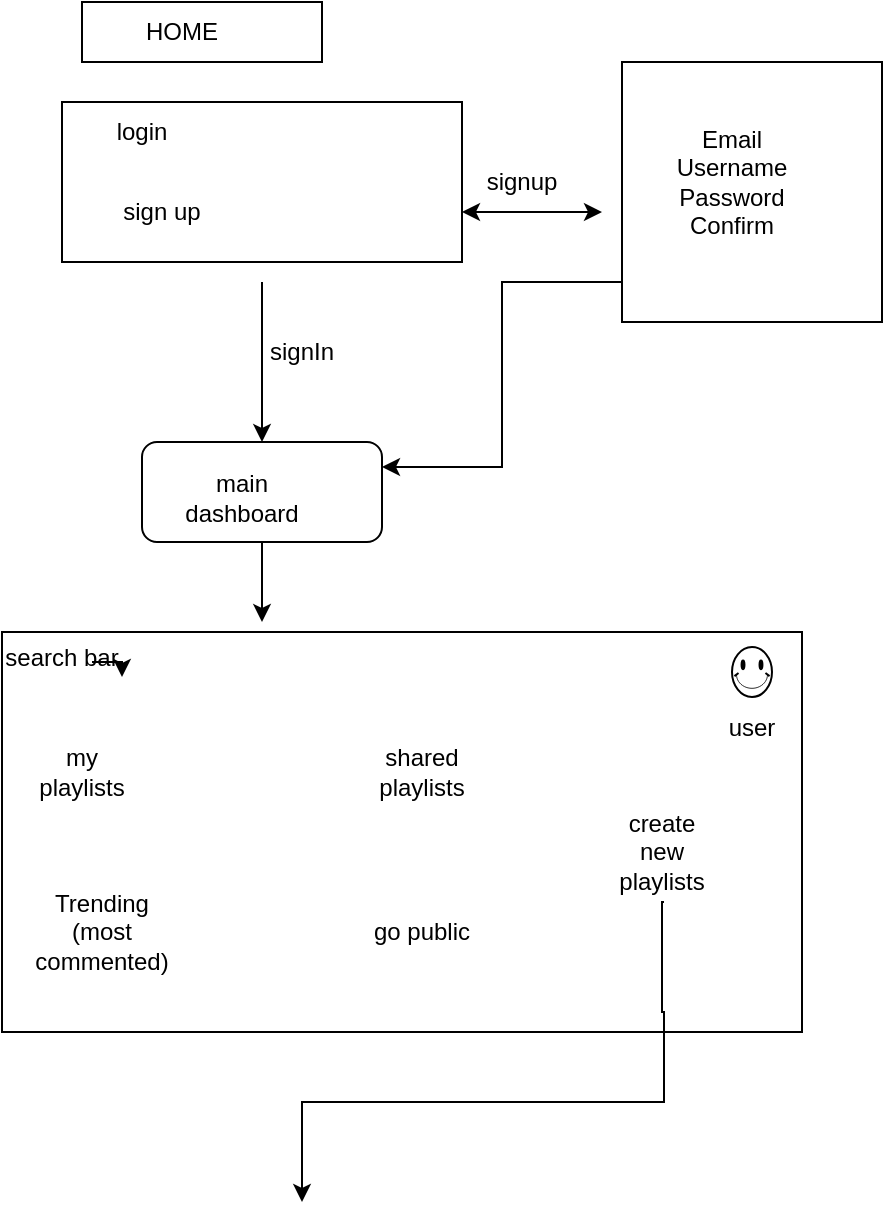 <mxfile version="24.4.0" type="github">
  <diagram name="Page-1" id="cCN-u15HhMg9brq_qVde">
    <mxGraphModel dx="1194" dy="756" grid="1" gridSize="10" guides="1" tooltips="1" connect="1" arrows="1" fold="1" page="1" pageScale="1" pageWidth="850" pageHeight="1100" math="0" shadow="0">
      <root>
        <mxCell id="0" />
        <mxCell id="1" parent="0" />
        <mxCell id="xY_Foczub1W16MGnSqBr-1" value="" style="rounded=0;whiteSpace=wrap;html=1;" vertex="1" parent="1">
          <mxGeometry x="40" y="80" width="200" height="80" as="geometry" />
        </mxCell>
        <mxCell id="xY_Foczub1W16MGnSqBr-2" value="" style="rounded=0;whiteSpace=wrap;html=1;" vertex="1" parent="1">
          <mxGeometry x="50" y="30" width="120" height="30" as="geometry" />
        </mxCell>
        <mxCell id="xY_Foczub1W16MGnSqBr-3" value="HOME" style="text;strokeColor=none;align=center;fillColor=none;html=1;verticalAlign=middle;whiteSpace=wrap;rounded=0;" vertex="1" parent="1">
          <mxGeometry x="70" y="30" width="60" height="30" as="geometry" />
        </mxCell>
        <mxCell id="xY_Foczub1W16MGnSqBr-4" value="login" style="text;strokeColor=none;align=center;fillColor=none;html=1;verticalAlign=middle;whiteSpace=wrap;rounded=0;" vertex="1" parent="1">
          <mxGeometry x="50" y="80" width="60" height="30" as="geometry" />
        </mxCell>
        <mxCell id="xY_Foczub1W16MGnSqBr-5" value="sign up" style="text;strokeColor=none;align=center;fillColor=none;html=1;verticalAlign=middle;whiteSpace=wrap;rounded=0;" vertex="1" parent="1">
          <mxGeometry x="60" y="120" width="60" height="30" as="geometry" />
        </mxCell>
        <mxCell id="xY_Foczub1W16MGnSqBr-6" value="" style="endArrow=classic;startArrow=classic;html=1;rounded=0;" edge="1" parent="1">
          <mxGeometry width="50" height="50" relative="1" as="geometry">
            <mxPoint x="240" y="135" as="sourcePoint" />
            <mxPoint x="310" y="135" as="targetPoint" />
            <Array as="points" />
          </mxGeometry>
        </mxCell>
        <mxCell id="xY_Foczub1W16MGnSqBr-7" value="" style="endArrow=classic;html=1;rounded=0;" edge="1" parent="1">
          <mxGeometry width="50" height="50" relative="1" as="geometry">
            <mxPoint x="140" y="170" as="sourcePoint" />
            <mxPoint x="140" y="250" as="targetPoint" />
            <Array as="points" />
          </mxGeometry>
        </mxCell>
        <mxCell id="xY_Foczub1W16MGnSqBr-8" value="signup" style="text;strokeColor=none;align=center;fillColor=none;html=1;verticalAlign=middle;whiteSpace=wrap;rounded=0;" vertex="1" parent="1">
          <mxGeometry x="240" y="105" width="60" height="30" as="geometry" />
        </mxCell>
        <mxCell id="xY_Foczub1W16MGnSqBr-35" style="edgeStyle=orthogonalEdgeStyle;rounded=0;orthogonalLoop=1;jettySize=auto;html=1;entryX=1;entryY=0.25;entryDx=0;entryDy=0;" edge="1" parent="1" source="xY_Foczub1W16MGnSqBr-16" target="xY_Foczub1W16MGnSqBr-21">
          <mxGeometry relative="1" as="geometry">
            <Array as="points">
              <mxPoint x="260" y="170" />
              <mxPoint x="260" y="263" />
            </Array>
          </mxGeometry>
        </mxCell>
        <mxCell id="xY_Foczub1W16MGnSqBr-16" value="" style="whiteSpace=wrap;html=1;aspect=fixed;" vertex="1" parent="1">
          <mxGeometry x="320" y="60" width="130" height="130" as="geometry" />
        </mxCell>
        <mxCell id="xY_Foczub1W16MGnSqBr-17" value="Email&lt;div&gt;Username&lt;/div&gt;&lt;div&gt;Password&lt;/div&gt;&lt;div&gt;Confirm&lt;/div&gt;" style="text;strokeColor=none;align=center;fillColor=none;html=1;verticalAlign=middle;whiteSpace=wrap;rounded=0;" vertex="1" parent="1">
          <mxGeometry x="300" y="85" width="150" height="70" as="geometry" />
        </mxCell>
        <mxCell id="xY_Foczub1W16MGnSqBr-19" value="signIn" style="text;strokeColor=none;align=center;fillColor=none;html=1;verticalAlign=middle;whiteSpace=wrap;rounded=0;" vertex="1" parent="1">
          <mxGeometry x="130" y="190" width="60" height="30" as="geometry" />
        </mxCell>
        <mxCell id="xY_Foczub1W16MGnSqBr-25" style="edgeStyle=orthogonalEdgeStyle;rounded=0;orthogonalLoop=1;jettySize=auto;html=1;" edge="1" parent="1" source="xY_Foczub1W16MGnSqBr-21">
          <mxGeometry relative="1" as="geometry">
            <mxPoint x="140" y="340" as="targetPoint" />
          </mxGeometry>
        </mxCell>
        <mxCell id="xY_Foczub1W16MGnSqBr-21" value="" style="rounded=1;whiteSpace=wrap;html=1;" vertex="1" parent="1">
          <mxGeometry x="80" y="250" width="120" height="50" as="geometry" />
        </mxCell>
        <mxCell id="xY_Foczub1W16MGnSqBr-22" value="main dashboard" style="text;strokeColor=none;align=center;fillColor=none;html=1;verticalAlign=middle;whiteSpace=wrap;rounded=0;" vertex="1" parent="1">
          <mxGeometry x="100" y="265" width="60" height="25" as="geometry" />
        </mxCell>
        <mxCell id="xY_Foczub1W16MGnSqBr-26" value="" style="rounded=0;whiteSpace=wrap;html=1;" vertex="1" parent="1">
          <mxGeometry x="10" y="345" width="400" height="200" as="geometry" />
        </mxCell>
        <mxCell id="xY_Foczub1W16MGnSqBr-27" value="search bar&lt;div&gt;&lt;br&gt;&lt;/div&gt;" style="text;strokeColor=none;align=center;fillColor=none;html=1;verticalAlign=middle;whiteSpace=wrap;rounded=0;" vertex="1" parent="1">
          <mxGeometry x="10" y="360" width="60" height="10" as="geometry" />
        </mxCell>
        <mxCell id="xY_Foczub1W16MGnSqBr-28" value="my playlists" style="text;strokeColor=none;align=center;fillColor=none;html=1;verticalAlign=middle;whiteSpace=wrap;rounded=0;" vertex="1" parent="1">
          <mxGeometry x="20" y="400" width="60" height="30" as="geometry" />
        </mxCell>
        <mxCell id="xY_Foczub1W16MGnSqBr-29" value="shared playlists" style="text;strokeColor=none;align=center;fillColor=none;html=1;verticalAlign=middle;whiteSpace=wrap;rounded=0;" vertex="1" parent="1">
          <mxGeometry x="190" y="400" width="60" height="30" as="geometry" />
        </mxCell>
        <mxCell id="xY_Foczub1W16MGnSqBr-30" value="Trending (most commented)" style="text;strokeColor=none;align=center;fillColor=none;html=1;verticalAlign=middle;whiteSpace=wrap;rounded=0;" vertex="1" parent="1">
          <mxGeometry x="30" y="480" width="60" height="30" as="geometry" />
        </mxCell>
        <mxCell id="xY_Foczub1W16MGnSqBr-31" value="go public" style="text;strokeColor=none;align=center;fillColor=none;html=1;verticalAlign=middle;whiteSpace=wrap;rounded=0;" vertex="1" parent="1">
          <mxGeometry x="190" y="480" width="60" height="30" as="geometry" />
        </mxCell>
        <mxCell id="xY_Foczub1W16MGnSqBr-32" style="edgeStyle=orthogonalEdgeStyle;rounded=0;orthogonalLoop=1;jettySize=auto;html=1;exitX=0.75;exitY=0;exitDx=0;exitDy=0;entryX=1;entryY=0.75;entryDx=0;entryDy=0;" edge="1" parent="1" source="xY_Foczub1W16MGnSqBr-27" target="xY_Foczub1W16MGnSqBr-27">
          <mxGeometry relative="1" as="geometry" />
        </mxCell>
        <mxCell id="xY_Foczub1W16MGnSqBr-33" value="" style="verticalLabelPosition=bottom;verticalAlign=top;html=1;shape=mxgraph.basic.smiley" vertex="1" parent="1">
          <mxGeometry x="375" y="352.5" width="20" height="25" as="geometry" />
        </mxCell>
        <mxCell id="xY_Foczub1W16MGnSqBr-34" value="user" style="text;strokeColor=none;align=center;fillColor=none;html=1;verticalAlign=middle;whiteSpace=wrap;rounded=0;" vertex="1" parent="1">
          <mxGeometry x="355" y="377.5" width="60" height="30" as="geometry" />
        </mxCell>
        <mxCell id="xY_Foczub1W16MGnSqBr-37" style="edgeStyle=orthogonalEdgeStyle;rounded=0;orthogonalLoop=1;jettySize=auto;html=1;" edge="1" parent="1">
          <mxGeometry relative="1" as="geometry">
            <mxPoint x="160" y="630" as="targetPoint" />
            <mxPoint x="341" y="480" as="sourcePoint" />
            <Array as="points">
              <mxPoint x="340" y="535" />
              <mxPoint x="341" y="535" />
              <mxPoint x="341" y="580" />
              <mxPoint x="160" y="580" />
            </Array>
          </mxGeometry>
        </mxCell>
        <mxCell id="xY_Foczub1W16MGnSqBr-36" value="create new playlists" style="text;strokeColor=none;align=center;fillColor=none;html=1;verticalAlign=middle;whiteSpace=wrap;rounded=0;" vertex="1" parent="1">
          <mxGeometry x="310" y="440" width="60" height="30" as="geometry" />
        </mxCell>
      </root>
    </mxGraphModel>
  </diagram>
</mxfile>
